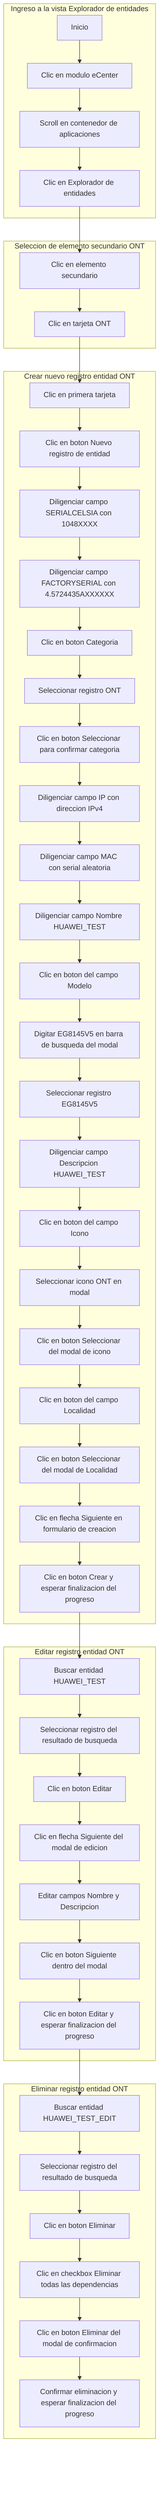 flowchart TD
%% ==========================
%% MÓDULO: EXPLORADOR DE ENTIDADES
%% ==========================

subgraph CP_EXPENT_001 [Ingreso a la vista Explorador de entidades]
    A1[Inicio] --> A2[Clic en modulo eCenter]
    A2 --> A3[Scroll en contenedor de aplicaciones]
    A3 --> A4[Clic en Explorador de entidades]
end

subgraph CP_EXPENT_002 [Seleccion de elemento secundario ONT]
    B1[Clic en elemento secundario] --> B2[Clic en tarjeta ONT]
end

subgraph CP_EXPENT_003 [Crear nuevo registro entidad ONT]
    C1[Clic en primera tarjeta] --> C2[Clic en boton Nuevo registro de entidad]
    C2 --> C3[Diligenciar campo SERIALCELSIA con 1048XXXX]
    C3 --> C4[Diligenciar campo FACTORYSERIAL con 4.5724435AXXXXXX]
    C4 --> C5[Clic en boton Categoria]
    C5 --> C6[Seleccionar registro ONT]
    C6 --> C7[Clic en boton Seleccionar para confirmar categoria]
    C7 --> C8[Diligenciar campo IP con direccion IPv4]
    C8 --> C9[Diligenciar campo MAC con serial aleatoria]
    C9 --> C10[Diligenciar campo Nombre HUAWEI_TEST]
    C10 --> C11[Clic en boton del campo Modelo]
    C11 --> C12[Digitar EG8145V5 en barra de busqueda del modal]
    C12 --> C13[Seleccionar registro EG8145V5]
    C13 --> C14[Diligenciar campo Descripcion HUAWEI_TEST]
    C14 --> C15[Clic en boton del campo Icono]
    C15 --> C16[Seleccionar icono ONT en modal]
    C16 --> C17[Clic en boton Seleccionar del modal de icono]
    C17 --> C18[Clic en boton del campo Localidad]
    C18 --> C19[Clic en boton Seleccionar del modal de Localidad]
    C19 --> C20[Clic en flecha Siguiente en formulario de creacion]
    C20 --> C21[Clic en boton Crear y esperar finalizacion del progreso]
end

subgraph CP_EXPENT_004 [Editar registro entidad ONT]
    D1[Buscar entidad HUAWEI_TEST] --> D2[Seleccionar registro del resultado de busqueda]
    D2 --> D3[Clic en boton Editar]
    D3 --> D4[Clic en flecha Siguiente del modal de edicion]
    D4 --> D5[Editar campos Nombre y Descripcion]
    D5 --> D6[Clic en boton Siguiente dentro del modal]
    D6 --> D7[Clic en boton Editar y esperar finalizacion del progreso]
end

subgraph CP_EXPENT_005 [Eliminar registro entidad ONT]
    E1[Buscar entidad HUAWEI_TEST_EDIT] --> E2[Seleccionar registro del resultado de busqueda]
    E2 --> E3[Clic en boton Eliminar]
    E3 --> E4[Clic en checkbox Eliminar todas las dependencias]
    E4 --> E5[Clic en boton Eliminar del modal de confirmacion]
    E5 --> E6[Confirmar eliminacion y esperar finalizacion del progreso]
end

%% ==========================
%% CONEXIONES ENTRE CASOS
%% ==========================
A4 --> B1
B2 --> C1
C21 --> D1
D7 --> E1

%% ==========================
%% ESTILOS
%% ==========================
%% classDef acciones fill:#e6f7ff,stroke:#1a73e8,stroke-width:2px;
%% class A2,A3,A4,B1,B2,C1,C2,C5,C6,C7,C10,C11,C15,C16,C17,C18,C19,D3,D5,E3,E4,E5 acciones